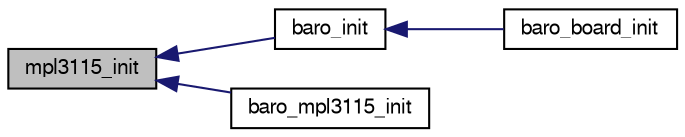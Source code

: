 digraph "mpl3115_init"
{
  edge [fontname="FreeSans",fontsize="10",labelfontname="FreeSans",labelfontsize="10"];
  node [fontname="FreeSans",fontsize="10",shape=record];
  rankdir="LR";
  Node1 [label="mpl3115_init",height=0.2,width=0.4,color="black", fillcolor="grey75", style="filled", fontcolor="black"];
  Node1 -> Node2 [dir="back",color="midnightblue",fontsize="10",style="solid",fontname="FreeSans"];
  Node2 [label="baro_init",height=0.2,width=0.4,color="black", fillcolor="white", style="filled",URL="$baro_8h.html#a9b25546908842f1d38fc56e438d46e21"];
  Node2 -> Node3 [dir="back",color="midnightblue",fontsize="10",style="solid",fontname="FreeSans"];
  Node3 [label="baro_board_init",height=0.2,width=0.4,color="black", fillcolor="white", style="filled",URL="$baro__board__common_8h.html#a63b378088aacd63bd09fb331c875dd91"];
  Node1 -> Node4 [dir="back",color="midnightblue",fontsize="10",style="solid",fontname="FreeSans"];
  Node4 [label="baro_mpl3115_init",height=0.2,width=0.4,color="black", fillcolor="white", style="filled",URL="$baro__mpl3115_8h.html#a51d02f671661247a78075fe55d0315f5"];
}

